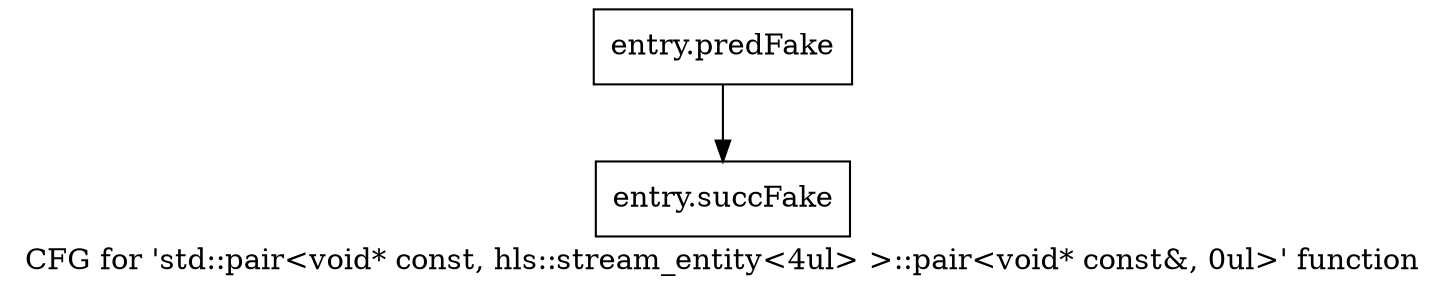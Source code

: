 digraph "CFG for 'std::pair\<void* const, hls::stream_entity\<4ul\> \>::pair\<void* const&, 0ul\>' function" {
	label="CFG for 'std::pair\<void* const, hls::stream_entity\<4ul\> \>::pair\<void* const&, 0ul\>' function";

	Node0x4332120 [shape=record,filename="",linenumber="",label="{entry.predFake}"];
	Node0x4332120 -> Node0x4334cc0[ callList="" memoryops="" filename="/tools/Xilinx/Vitis_HLS/2022.1/tps/lnx64/gcc-8.3.0/lib/gcc/x86_64-pc-linux-gnu/8.3.0/../../../../include/c++/8.3.0/tuple" execusionnum="6"];
	Node0x4334cc0 [shape=record,filename="/tools/Xilinx/Vitis_HLS/2022.1/tps/lnx64/gcc-8.3.0/lib/gcc/x86_64-pc-linux-gnu/8.3.0/../../../../include/c++/8.3.0/tuple",linenumber="1669",label="{entry.succFake}"];
}
